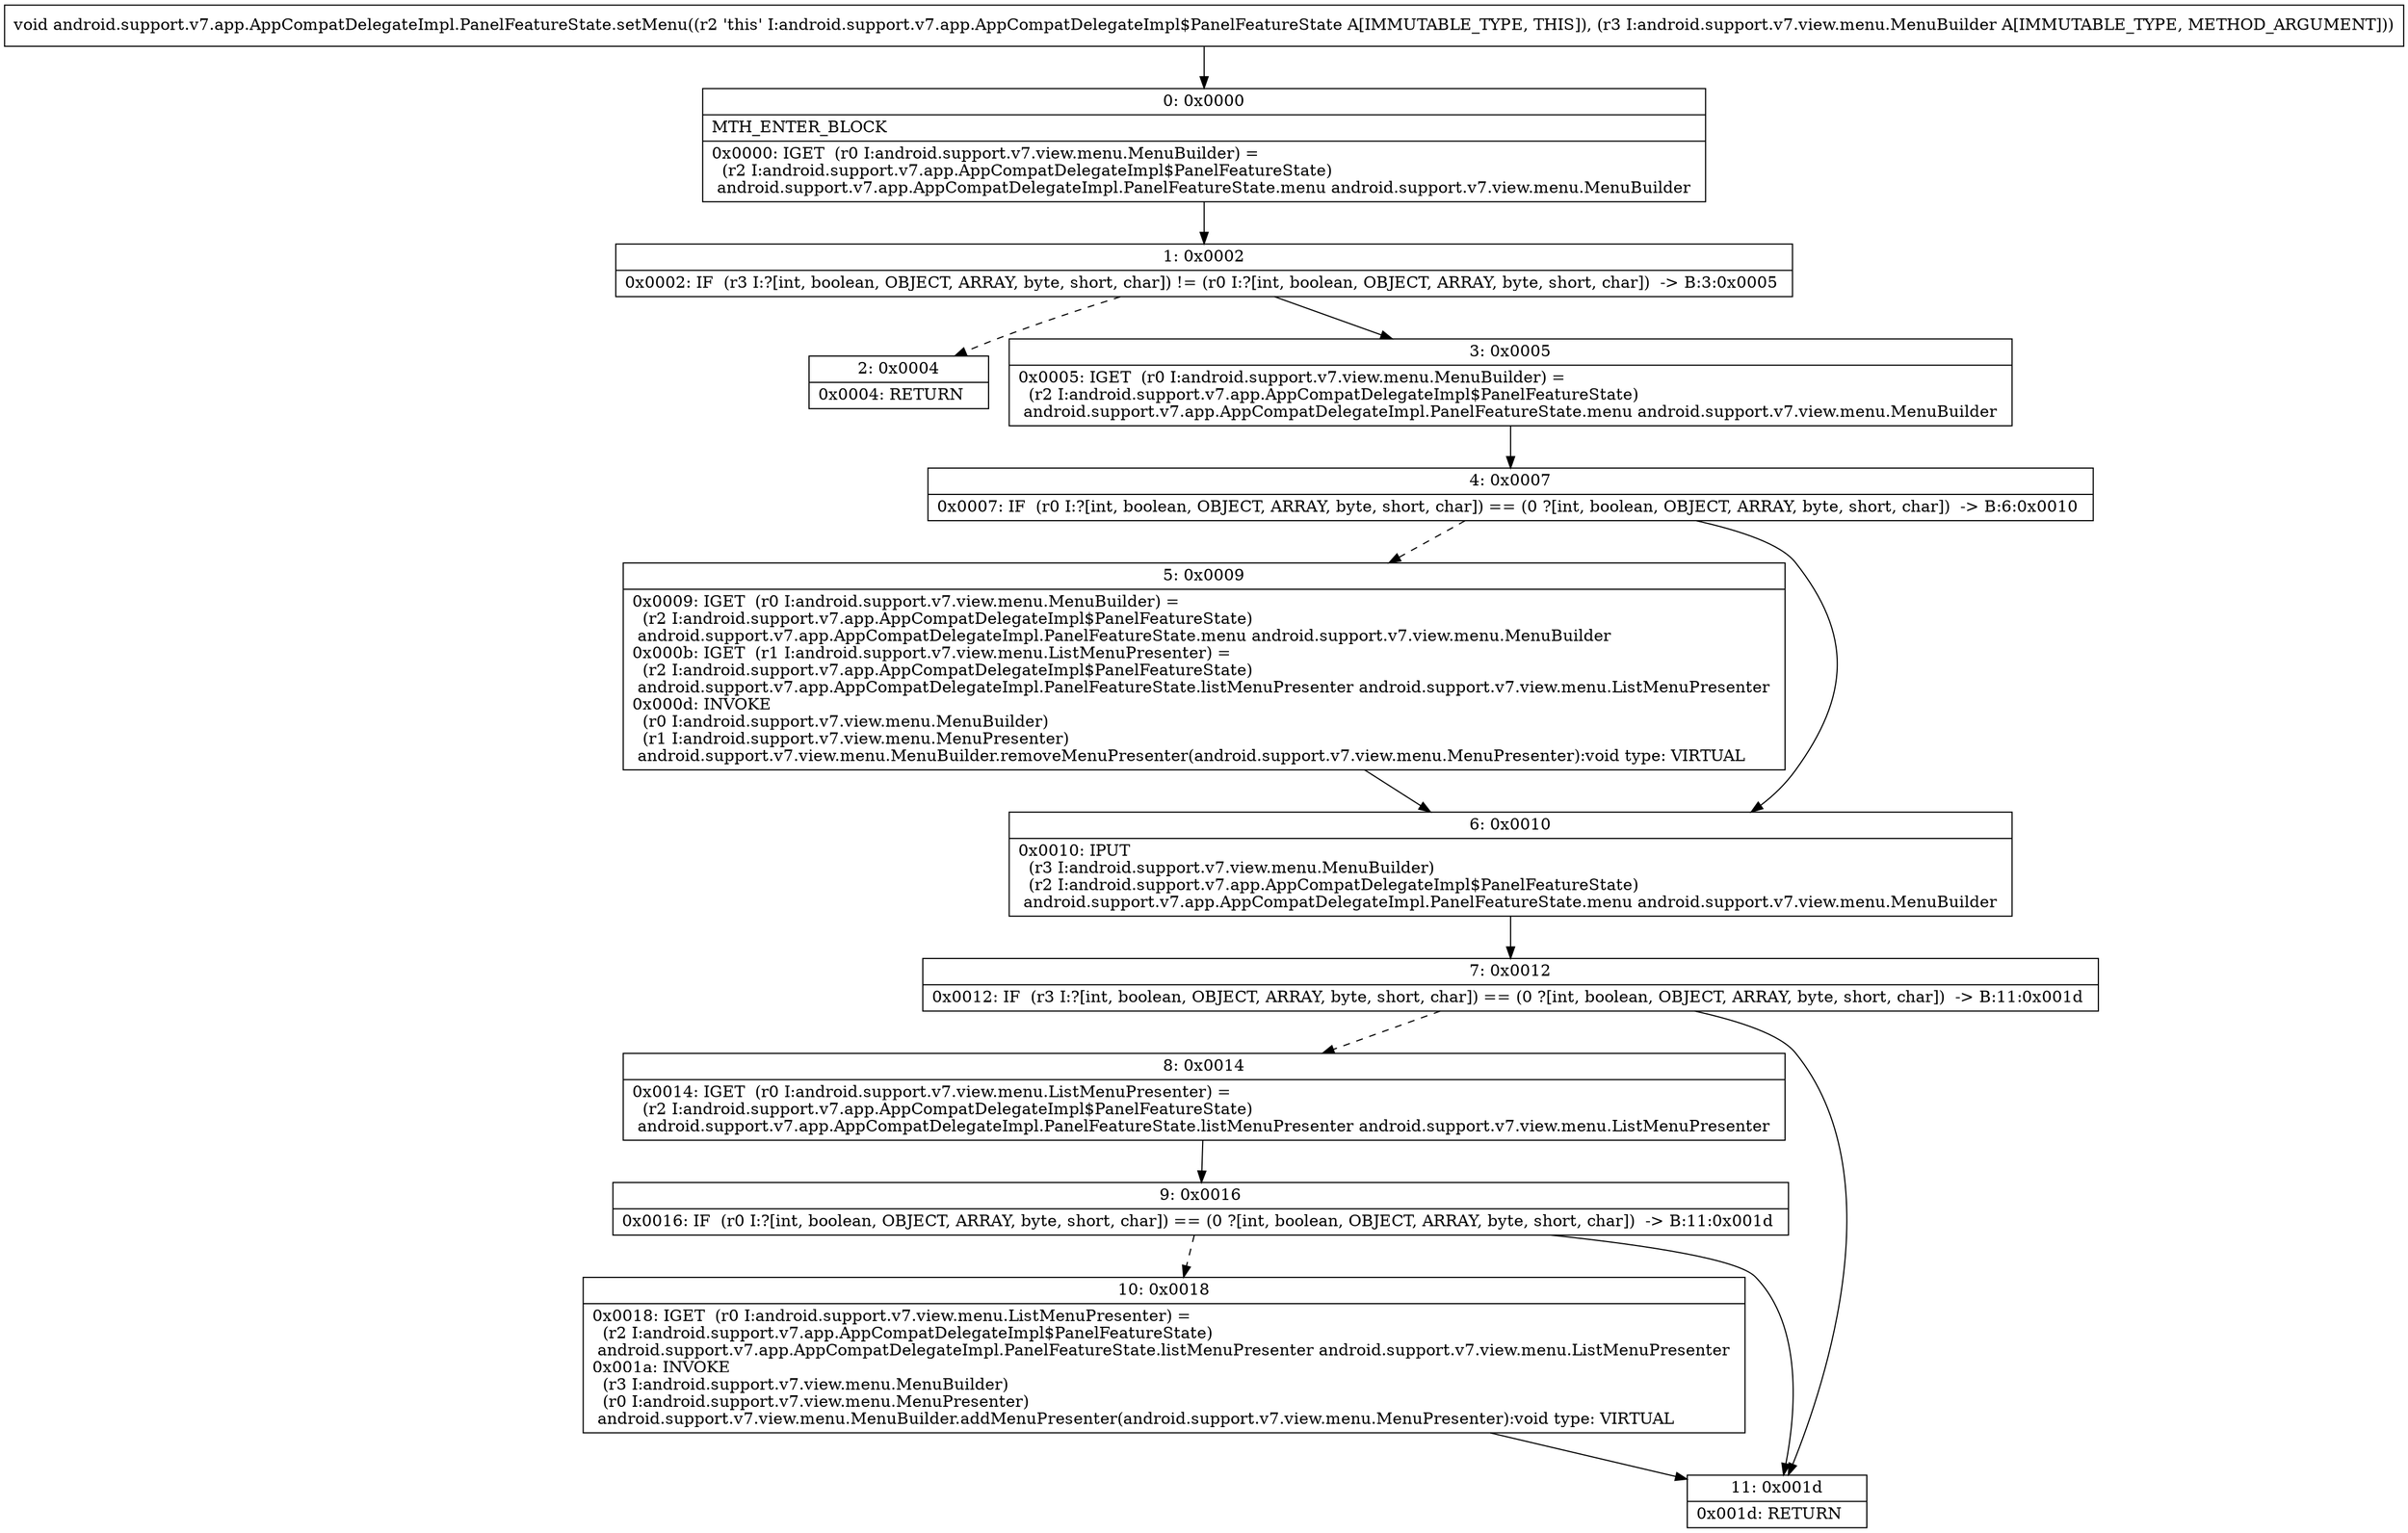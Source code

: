 digraph "CFG forandroid.support.v7.app.AppCompatDelegateImpl.PanelFeatureState.setMenu(Landroid\/support\/v7\/view\/menu\/MenuBuilder;)V" {
Node_0 [shape=record,label="{0\:\ 0x0000|MTH_ENTER_BLOCK\l|0x0000: IGET  (r0 I:android.support.v7.view.menu.MenuBuilder) = \l  (r2 I:android.support.v7.app.AppCompatDelegateImpl$PanelFeatureState)\l android.support.v7.app.AppCompatDelegateImpl.PanelFeatureState.menu android.support.v7.view.menu.MenuBuilder \l}"];
Node_1 [shape=record,label="{1\:\ 0x0002|0x0002: IF  (r3 I:?[int, boolean, OBJECT, ARRAY, byte, short, char]) != (r0 I:?[int, boolean, OBJECT, ARRAY, byte, short, char])  \-\> B:3:0x0005 \l}"];
Node_2 [shape=record,label="{2\:\ 0x0004|0x0004: RETURN   \l}"];
Node_3 [shape=record,label="{3\:\ 0x0005|0x0005: IGET  (r0 I:android.support.v7.view.menu.MenuBuilder) = \l  (r2 I:android.support.v7.app.AppCompatDelegateImpl$PanelFeatureState)\l android.support.v7.app.AppCompatDelegateImpl.PanelFeatureState.menu android.support.v7.view.menu.MenuBuilder \l}"];
Node_4 [shape=record,label="{4\:\ 0x0007|0x0007: IF  (r0 I:?[int, boolean, OBJECT, ARRAY, byte, short, char]) == (0 ?[int, boolean, OBJECT, ARRAY, byte, short, char])  \-\> B:6:0x0010 \l}"];
Node_5 [shape=record,label="{5\:\ 0x0009|0x0009: IGET  (r0 I:android.support.v7.view.menu.MenuBuilder) = \l  (r2 I:android.support.v7.app.AppCompatDelegateImpl$PanelFeatureState)\l android.support.v7.app.AppCompatDelegateImpl.PanelFeatureState.menu android.support.v7.view.menu.MenuBuilder \l0x000b: IGET  (r1 I:android.support.v7.view.menu.ListMenuPresenter) = \l  (r2 I:android.support.v7.app.AppCompatDelegateImpl$PanelFeatureState)\l android.support.v7.app.AppCompatDelegateImpl.PanelFeatureState.listMenuPresenter android.support.v7.view.menu.ListMenuPresenter \l0x000d: INVOKE  \l  (r0 I:android.support.v7.view.menu.MenuBuilder)\l  (r1 I:android.support.v7.view.menu.MenuPresenter)\l android.support.v7.view.menu.MenuBuilder.removeMenuPresenter(android.support.v7.view.menu.MenuPresenter):void type: VIRTUAL \l}"];
Node_6 [shape=record,label="{6\:\ 0x0010|0x0010: IPUT  \l  (r3 I:android.support.v7.view.menu.MenuBuilder)\l  (r2 I:android.support.v7.app.AppCompatDelegateImpl$PanelFeatureState)\l android.support.v7.app.AppCompatDelegateImpl.PanelFeatureState.menu android.support.v7.view.menu.MenuBuilder \l}"];
Node_7 [shape=record,label="{7\:\ 0x0012|0x0012: IF  (r3 I:?[int, boolean, OBJECT, ARRAY, byte, short, char]) == (0 ?[int, boolean, OBJECT, ARRAY, byte, short, char])  \-\> B:11:0x001d \l}"];
Node_8 [shape=record,label="{8\:\ 0x0014|0x0014: IGET  (r0 I:android.support.v7.view.menu.ListMenuPresenter) = \l  (r2 I:android.support.v7.app.AppCompatDelegateImpl$PanelFeatureState)\l android.support.v7.app.AppCompatDelegateImpl.PanelFeatureState.listMenuPresenter android.support.v7.view.menu.ListMenuPresenter \l}"];
Node_9 [shape=record,label="{9\:\ 0x0016|0x0016: IF  (r0 I:?[int, boolean, OBJECT, ARRAY, byte, short, char]) == (0 ?[int, boolean, OBJECT, ARRAY, byte, short, char])  \-\> B:11:0x001d \l}"];
Node_10 [shape=record,label="{10\:\ 0x0018|0x0018: IGET  (r0 I:android.support.v7.view.menu.ListMenuPresenter) = \l  (r2 I:android.support.v7.app.AppCompatDelegateImpl$PanelFeatureState)\l android.support.v7.app.AppCompatDelegateImpl.PanelFeatureState.listMenuPresenter android.support.v7.view.menu.ListMenuPresenter \l0x001a: INVOKE  \l  (r3 I:android.support.v7.view.menu.MenuBuilder)\l  (r0 I:android.support.v7.view.menu.MenuPresenter)\l android.support.v7.view.menu.MenuBuilder.addMenuPresenter(android.support.v7.view.menu.MenuPresenter):void type: VIRTUAL \l}"];
Node_11 [shape=record,label="{11\:\ 0x001d|0x001d: RETURN   \l}"];
MethodNode[shape=record,label="{void android.support.v7.app.AppCompatDelegateImpl.PanelFeatureState.setMenu((r2 'this' I:android.support.v7.app.AppCompatDelegateImpl$PanelFeatureState A[IMMUTABLE_TYPE, THIS]), (r3 I:android.support.v7.view.menu.MenuBuilder A[IMMUTABLE_TYPE, METHOD_ARGUMENT])) }"];
MethodNode -> Node_0;
Node_0 -> Node_1;
Node_1 -> Node_2[style=dashed];
Node_1 -> Node_3;
Node_3 -> Node_4;
Node_4 -> Node_5[style=dashed];
Node_4 -> Node_6;
Node_5 -> Node_6;
Node_6 -> Node_7;
Node_7 -> Node_8[style=dashed];
Node_7 -> Node_11;
Node_8 -> Node_9;
Node_9 -> Node_10[style=dashed];
Node_9 -> Node_11;
Node_10 -> Node_11;
}


